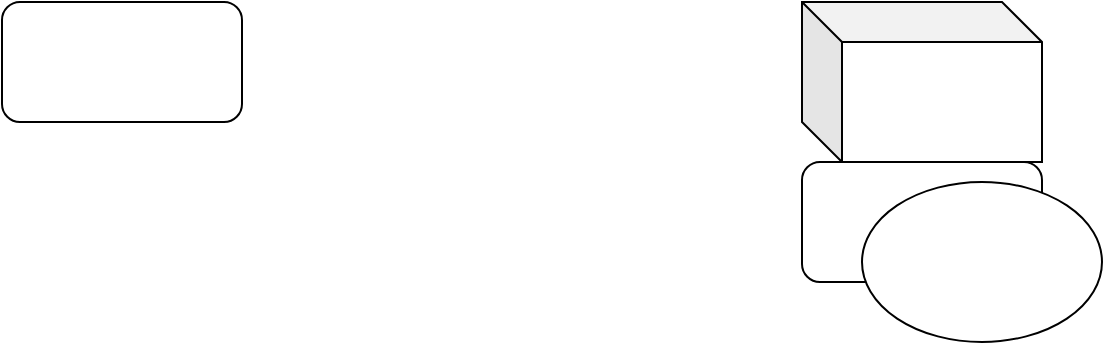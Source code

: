 <mxfile version="21.2.7" type="github">
  <diagram name="第 1 页" id="EWZ7ALrCD-mwq7kI-0kB">
    <mxGraphModel dx="2897" dy="698" grid="1" gridSize="10" guides="1" tooltips="1" connect="1" arrows="1" fold="1" page="1" pageScale="1" pageWidth="827" pageHeight="1169" math="0" shadow="0">
      <root>
        <mxCell id="0" />
        <mxCell id="1" parent="0" />
        <mxCell id="MhlYVb8rg-i8pfhM9goj-1" value="" style="rounded=1;whiteSpace=wrap;html=1;" parent="1" vertex="1">
          <mxGeometry x="260" y="280" width="120" height="60" as="geometry" />
        </mxCell>
        <mxCell id="MhlYVb8rg-i8pfhM9goj-2" value="" style="ellipse;whiteSpace=wrap;html=1;" parent="1" vertex="1">
          <mxGeometry x="290" y="290" width="120" height="80" as="geometry" />
        </mxCell>
        <mxCell id="MhlYVb8rg-i8pfhM9goj-3" value="" style="shape=cube;whiteSpace=wrap;html=1;boundedLbl=1;backgroundOutline=1;darkOpacity=0.05;darkOpacity2=0.1;" parent="1" vertex="1">
          <mxGeometry x="260" y="200" width="120" height="80" as="geometry" />
        </mxCell>
        <mxCell id="G3XnSCWbIS8oVGHDUSTX-1" value="" style="rounded=1;whiteSpace=wrap;html=1;" parent="1" vertex="1">
          <mxGeometry x="-140" y="200" width="120" height="60" as="geometry" />
        </mxCell>
      </root>
    </mxGraphModel>
  </diagram>
</mxfile>
